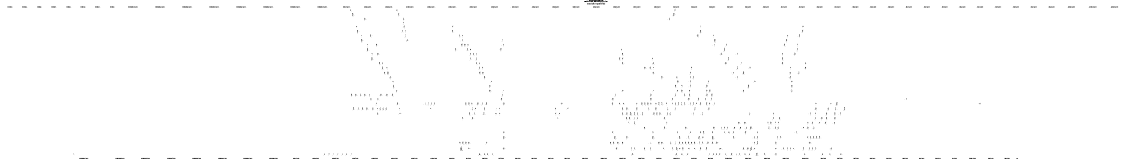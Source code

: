 # Network structure generated by ABC

digraph network {
size = "7.5,10";
center = true;
edge [dir = back];

{
  node [shape = plaintext];
  edge [style = invis];
  LevelTitle1 [label=""];
  LevelTitle2 [label=""];
  Level33 [label = ""];
  Level32 [label = ""];
  Level31 [label = ""];
  Level30 [label = ""];
  Level29 [label = ""];
  Level28 [label = ""];
  Level27 [label = ""];
  Level26 [label = ""];
  Level25 [label = ""];
  Level24 [label = ""];
  Level23 [label = ""];
  Level22 [label = ""];
  Level21 [label = ""];
  Level20 [label = ""];
  Level19 [label = ""];
  Level18 [label = ""];
  Level17 [label = ""];
  Level16 [label = ""];
  Level15 [label = ""];
  Level14 [label = ""];
  Level13 [label = ""];
  Level12 [label = ""];
  Level11 [label = ""];
  Level10 [label = ""];
  Level9 [label = ""];
  Level8 [label = ""];
  Level7 [label = ""];
  Level6 [label = ""];
  Level5 [label = ""];
  Level4 [label = ""];
  Level3 [label = ""];
  Level2 [label = ""];
  Level1 [label = ""];
  Level0 [label = ""];
  LevelTitle1 ->  LevelTitle2 ->  Level33 ->  Level32 ->  Level31 ->  Level30 ->  Level29 ->  Level28 ->  Level27 ->  Level26 ->  Level25 ->  Level24 ->  Level23 ->  Level22 ->  Level21 ->  Level20 ->  Level19 ->  Level18 ->  Level17 ->  Level16 ->  Level15 ->  Level14 ->  Level13 ->  Level12 ->  Level11 ->  Level10 ->  Level9 ->  Level8 ->  Level7 ->  Level6 ->  Level5 ->  Level4 ->  Level3 ->  Level2 ->  Level1 ->  Level0;
}

{
  rank = same;
  LevelTitle1;
  title1 [shape=plaintext,
          fontsize=20,
          fontname = "Times-Roman",
          label="Network structure visualized by ABC\nBenchmark \"b07_C.blif\". Time was Thu Oct  8 21:07:29 2020. "
         ];
}

{
  rank = same;
  LevelTitle2;
  title2 [shape=plaintext,
          fontsize=18,
          fontname = "Times-Roman",
          label="The network contains 441 logic nodes and 0 latches.\n"
         ];
}

{
  rank = same;
  Level33;
  Node50 [label = "PUNTI_RETTA_7_", shape = invtriangle, color = coral, fillcolor = coral];
  Node51 [label = "PUNTI_RETTA_6_", shape = invtriangle, color = coral, fillcolor = coral];
  Node52 [label = "PUNTI_RETTA_5_", shape = invtriangle, color = coral, fillcolor = coral];
  Node53 [label = "PUNTI_RETTA_4_", shape = invtriangle, color = coral, fillcolor = coral];
  Node54 [label = "PUNTI_RETTA_3_", shape = invtriangle, color = coral, fillcolor = coral];
  Node55 [label = "PUNTI_RETTA_2_", shape = invtriangle, color = coral, fillcolor = coral];
  Node56 [label = "PUNTI_RETTA_1_", shape = invtriangle, color = coral, fillcolor = coral];
  Node57 [label = "PUNTI_RETTA_0_", shape = invtriangle, color = coral, fillcolor = coral];
  Node58 [label = "PUNTI_RETTA_REG_7__SCAN_OUT", shape = invtriangle, color = coral, fillcolor = coral];
  Node59 [label = "PUNTI_RETTA_REG_6__SCAN_OUT", shape = invtriangle, color = coral, fillcolor = coral];
  Node60 [label = "PUNTI_RETTA_REG_5__SCAN_OUT", shape = invtriangle, color = coral, fillcolor = coral];
  Node61 [label = "PUNTI_RETTA_REG_4__SCAN_OUT", shape = invtriangle, color = coral, fillcolor = coral];
  Node62 [label = "PUNTI_RETTA_REG_3__SCAN_OUT", shape = invtriangle, color = coral, fillcolor = coral];
  Node63 [label = "PUNTI_RETTA_REG_2__SCAN_OUT", shape = invtriangle, color = coral, fillcolor = coral];
  Node64 [label = "PUNTI_RETTA_REG_1__SCAN_OUT", shape = invtriangle, color = coral, fillcolor = coral];
  Node65 [label = "PUNTI_RETTA_REG_0__SCAN_OUT", shape = invtriangle, color = coral, fillcolor = coral];
  Node66 [label = "CONT_REG_7__SCAN_OUT", shape = invtriangle, color = coral, fillcolor = coral];
  Node67 [label = "CONT_REG_6__SCAN_OUT", shape = invtriangle, color = coral, fillcolor = coral];
  Node68 [label = "CONT_REG_5__SCAN_OUT", shape = invtriangle, color = coral, fillcolor = coral];
  Node69 [label = "CONT_REG_4__SCAN_OUT", shape = invtriangle, color = coral, fillcolor = coral];
  Node70 [label = "CONT_REG_3__SCAN_OUT", shape = invtriangle, color = coral, fillcolor = coral];
  Node71 [label = "CONT_REG_2__SCAN_OUT", shape = invtriangle, color = coral, fillcolor = coral];
  Node72 [label = "CONT_REG_1__SCAN_OUT", shape = invtriangle, color = coral, fillcolor = coral];
  Node73 [label = "CONT_REG_0__SCAN_OUT", shape = invtriangle, color = coral, fillcolor = coral];
  Node74 [label = "MAR_REG_7__SCAN_OUT", shape = invtriangle, color = coral, fillcolor = coral];
  Node75 [label = "MAR_REG_6__SCAN_OUT", shape = invtriangle, color = coral, fillcolor = coral];
  Node76 [label = "MAR_REG_5__SCAN_OUT", shape = invtriangle, color = coral, fillcolor = coral];
  Node77 [label = "MAR_REG_4__SCAN_OUT", shape = invtriangle, color = coral, fillcolor = coral];
  Node78 [label = "MAR_REG_3__SCAN_OUT", shape = invtriangle, color = coral, fillcolor = coral];
  Node79 [label = "MAR_REG_2__SCAN_OUT", shape = invtriangle, color = coral, fillcolor = coral];
  Node80 [label = "MAR_REG_1__SCAN_OUT", shape = invtriangle, color = coral, fillcolor = coral];
  Node81 [label = "MAR_REG_0__SCAN_OUT", shape = invtriangle, color = coral, fillcolor = coral];
  Node82 [label = "X_REG_7__SCAN_OUT", shape = invtriangle, color = coral, fillcolor = coral];
  Node83 [label = "X_REG_6__SCAN_OUT", shape = invtriangle, color = coral, fillcolor = coral];
  Node84 [label = "X_REG_5__SCAN_OUT", shape = invtriangle, color = coral, fillcolor = coral];
  Node85 [label = "X_REG_4__SCAN_OUT", shape = invtriangle, color = coral, fillcolor = coral];
  Node86 [label = "X_REG_3__SCAN_OUT", shape = invtriangle, color = coral, fillcolor = coral];
  Node87 [label = "X_REG_2__SCAN_OUT", shape = invtriangle, color = coral, fillcolor = coral];
  Node88 [label = "X_REG_1__SCAN_OUT", shape = invtriangle, color = coral, fillcolor = coral];
  Node89 [label = "X_REG_0__SCAN_OUT", shape = invtriangle, color = coral, fillcolor = coral];
  Node90 [label = "Y_REG_3__SCAN_OUT", shape = invtriangle, color = coral, fillcolor = coral];
  Node91 [label = "Y_REG_1__SCAN_OUT", shape = invtriangle, color = coral, fillcolor = coral];
  Node92 [label = "Y_REG_5__SCAN_OUT", shape = invtriangle, color = coral, fillcolor = coral];
  Node93 [label = "T_REG_3__SCAN_OUT", shape = invtriangle, color = coral, fillcolor = coral];
  Node94 [label = "T_REG_5__SCAN_OUT", shape = invtriangle, color = coral, fillcolor = coral];
  Node95 [label = "T_REG_1__SCAN_OUT", shape = invtriangle, color = coral, fillcolor = coral];
  Node96 [label = "T_REG_0__SCAN_OUT", shape = invtriangle, color = coral, fillcolor = coral];
  Node97 [label = "T_REG_4__SCAN_OUT", shape = invtriangle, color = coral, fillcolor = coral];
  Node98 [label = "T_REG_6__SCAN_OUT", shape = invtriangle, color = coral, fillcolor = coral];
  Node99 [label = "T_REG_2__SCAN_OUT", shape = invtriangle, color = coral, fillcolor = coral];
  Node100 [label = "Y_REG_4__SCAN_OUT", shape = invtriangle, color = coral, fillcolor = coral];
  Node101 [label = "Y_REG_0__SCAN_OUT", shape = invtriangle, color = coral, fillcolor = coral];
  Node102 [label = "Y_REG_2__SCAN_OUT", shape = invtriangle, color = coral, fillcolor = coral];
  Node103 [label = "Y_REG_6__SCAN_OUT", shape = invtriangle, color = coral, fillcolor = coral];
  Node104 [label = "STATO_REG_2__SCAN_OUT", shape = invtriangle, color = coral, fillcolor = coral];
  Node105 [label = "STATO_REG_1__SCAN_OUT", shape = invtriangle, color = coral, fillcolor = coral];
  Node106 [label = "STATO_REG_0__SCAN_OUT", shape = invtriangle, color = coral, fillcolor = coral];
}

{
  rank = same;
  Level32;
  Node115 [label = "115\n1 1", shape = ellipse];
  Node123 [label = "123\n1 1", shape = ellipse];
  Node139 [label = "139\n1 1", shape = ellipse];
}

{
  rank = same;
  Level31;
  Node202 [label = "202\n0-- 1\n-0- 1\n--0 1", shape = ellipse];
  Node214 [label = "214\n0- 1\n-0 1", shape = ellipse];
  Node222 [label = "222\n0-- 1\n-0- 1\n--0 1", shape = ellipse];
}

{
  rank = same;
  Level30;
  Node297 [label = "297\n0- 1\n-0 1", shape = ellipse];
  Node324 [label = "324\n0- 1\n-0 1", shape = ellipse];
  Node348 [label = "348\n0- 1\n-0 1", shape = ellipse];
}

{
  rank = same;
  Level29;
  Node478 [label = "478\n11 1", shape = ellipse];
}

{
  rank = same;
  Level28;
  Node116 [label = "116\n1 1", shape = ellipse];
  Node124 [label = "124\n1 1", shape = ellipse];
  Node140 [label = "140\n1 1", shape = ellipse];
  Node155 [label = "155\n1 1", shape = ellipse];
  Node514 [label = "514\n0- 1\n-0 1", shape = ellipse];
}

{
  rank = same;
  Level27;
  Node201 [label = "201\n0-- 1\n-0- 1\n--0 1", shape = ellipse];
  Node213 [label = "213\n0- 1\n-0 1", shape = ellipse];
  Node221 [label = "221\n0-- 1\n-0- 1\n--0 1", shape = ellipse];
  Node264 [label = "264\n0- 1\n-0 1", shape = ellipse];
  Node512 [label = "512\n0 1", shape = ellipse];
  Node513 [label = "513\n0- 1\n-0 1", shape = ellipse];
}

{
  rank = same;
  Level26;
  Node117 [label = "117\n1 1", shape = ellipse];
  Node125 [label = "125\n1 1", shape = ellipse];
  Node141 [label = "141\n1 1", shape = ellipse];
  Node151 [label = "151\n1 1", shape = ellipse];
  Node300 [label = "300\n0- 1\n-0 1", shape = ellipse];
  Node326 [label = "326\n0- 1\n-0 1", shape = ellipse];
  Node350 [label = "350\n0- 1\n-0 1", shape = ellipse];
  Node445 [label = "445\n0- 1\n-0 1", shape = ellipse];
  Node477 [label = "477\n0- 1\n-0 1", shape = ellipse];
}

{
  rank = same;
  Level25;
  Node200 [label = "200\n0-- 1\n-0- 1\n--0 1", shape = ellipse];
  Node212 [label = "212\n0- 1\n-0 1", shape = ellipse];
  Node220 [label = "220\n0-- 1\n-0- 1\n--0 1", shape = ellipse];
  Node260 [label = "260\n0- 1\n-0 1", shape = ellipse];
  Node479 [label = "479\n11 1", shape = ellipse];
  Node510 [label = "510\n0- 1\n-0 1", shape = ellipse];
}

{
  rank = same;
  Level24;
  Node118 [label = "118\n1 1", shape = ellipse];
  Node126 [label = "126\n1 1", shape = ellipse];
  Node142 [label = "142\n1 1", shape = ellipse];
  Node154 [label = "154\n1 1", shape = ellipse];
  Node303 [label = "303\n0- 1\n-0 1", shape = ellipse];
  Node328 [label = "328\n0- 1\n-0 1", shape = ellipse];
  Node352 [label = "352\n0- 1\n-0 1", shape = ellipse];
  Node437 [label = "437\n0- 1\n-0 1", shape = ellipse];
  Node509 [label = "509\n0- 1\n-0 1", shape = ellipse];
  Node518 [label = "518\n0- 1\n-0 1", shape = ellipse];
}

{
  rank = same;
  Level23;
  Node199 [label = "199\n0-- 1\n-0- 1\n--0 1", shape = ellipse];
  Node211 [label = "211\n0- 1\n-0 1", shape = ellipse];
  Node219 [label = "219\n0-- 1\n-0- 1\n--0 1", shape = ellipse];
  Node263 [label = "263\n0- 1\n-0 1", shape = ellipse];
  Node481 [label = "481\n11 1", shape = ellipse];
  Node508 [label = "508\n0 1", shape = ellipse];
  Node511 [label = "511\n0- 1\n-0 1", shape = ellipse];
  Node519 [label = "519\n0- 1\n-0 1", shape = ellipse];
}

{
  rank = same;
  Level22;
  Node119 [label = "119\n1 1", shape = ellipse];
  Node127 [label = "127\n1 1", shape = ellipse];
  Node143 [label = "143\n1 1", shape = ellipse];
  Node150 [label = "150\n1 1", shape = ellipse];
  Node306 [label = "306\n0- 1\n-0 1", shape = ellipse];
  Node330 [label = "330\n0- 1\n-0 1", shape = ellipse];
  Node354 [label = "354\n0- 1\n-0 1", shape = ellipse];
  Node443 [label = "443\n0- 1\n-0 1", shape = ellipse];
  Node465 [label = "465\n0- 1\n-0 1", shape = ellipse];
  Node523 [label = "523\n0- 1\n-0 1", shape = ellipse];
}

{
  rank = same;
  Level21;
  Node198 [label = "198\n0-- 1\n-0- 1\n--0 1", shape = ellipse];
  Node210 [label = "210\n0- 1\n-0 1", shape = ellipse];
  Node218 [label = "218\n0-- 1\n-0- 1\n--0 1", shape = ellipse];
  Node259 [label = "259\n0- 1\n-0 1", shape = ellipse];
  Node483 [label = "483\n11 1", shape = ellipse];
  Node504 [label = "504\n0 1", shape = ellipse];
  Node506 [label = "506\n0- 1\n-0 1", shape = ellipse];
  Node524 [label = "524\n0- 1\n-0 1", shape = ellipse];
}

{
  rank = same;
  Level20;
  Node120 [label = "120\n1 1", shape = ellipse];
  Node128 [label = "128\n1 1", shape = ellipse];
  Node144 [label = "144\n1 1", shape = ellipse];
  Node156 [label = "156\n1 1", shape = ellipse];
  Node309 [label = "309\n0- 1\n-0 1", shape = ellipse];
  Node332 [label = "332\n0- 1\n-0 1", shape = ellipse];
  Node356 [label = "356\n0- 1\n-0 1", shape = ellipse];
  Node435 [label = "435\n0- 1\n-0 1", shape = ellipse];
  Node480 [label = "480\n0- 1\n-0 1", shape = ellipse];
  Node528 [label = "528\n0- 1\n-0 1", shape = ellipse];
}

{
  rank = same;
  Level19;
  Node121 [label = "121\n1 1", shape = ellipse];
  Node129 [label = "129\n1 1", shape = ellipse];
  Node145 [label = "145\n1 1", shape = ellipse];
  Node152 [label = "152\n1 1", shape = ellipse];
  Node197 [label = "197\n0-- 1\n-0- 1\n--0 1", shape = ellipse];
  Node209 [label = "209\n0- 1\n-0 1", shape = ellipse];
  Node217 [label = "217\n0-- 1\n-0- 1\n--0 1", shape = ellipse];
  Node265 [label = "265\n0- 1\n-0 1", shape = ellipse];
  Node485 [label = "485\n11 1", shape = ellipse];
  Node500 [label = "500\n0 1", shape = ellipse];
  Node502 [label = "502\n0- 1\n-0 1", shape = ellipse];
  Node529 [label = "529\n0- 1\n-0 1", shape = ellipse];
}

{
  rank = same;
  Level18;
  Node196 [label = "196\n0-- 1\n-0- 1\n--0 1", shape = ellipse];
  Node208 [label = "208\n0- 1\n-0 1", shape = ellipse];
  Node216 [label = "216\n0-- 1\n-0- 1\n--0 1", shape = ellipse];
  Node261 [label = "261\n0- 1\n-0 1", shape = ellipse];
  Node312 [label = "312\n0- 1\n-0 1", shape = ellipse];
  Node334 [label = "334\n0- 1\n-0 1", shape = ellipse];
  Node361 [label = "361\n0- 1\n-0 1", shape = ellipse];
  Node447 [label = "447\n0- 1\n-0 1", shape = ellipse];
  Node482 [label = "482\n0- 1\n-0 1", shape = ellipse];
  Node533 [label = "533\n0- 1\n-0 1", shape = ellipse];
}

{
  rank = same;
  Level17;
  Node315 [label = "315\n0- 1\n-0 1", shape = ellipse];
  Node336 [label = "336\n0- 1\n-0 1", shape = ellipse];
  Node367 [label = "367\n0- 1\n-0 1", shape = ellipse];
  Node439 [label = "439\n0- 1\n-0 1", shape = ellipse];
  Node487 [label = "487\n11 1", shape = ellipse];
  Node496 [label = "496\n0 1", shape = ellipse];
  Node498 [label = "498\n0- 1\n-0 1", shape = ellipse];
  Node534 [label = "534\n0- 1\n-0 1", shape = ellipse];
}

{
  rank = same;
  Level16;
  Node122 [label = "122\n1 1", shape = ellipse];
  Node130 [label = "130\n1 1", shape = ellipse];
  Node146 [label = "146\n1 1", shape = ellipse];
  Node153 [label = "153\n1 1", shape = ellipse];
  Node468 [label = "468\n0- 1\n-0 1", shape = ellipse];
  Node484 [label = "484\n0- 1\n-0 1", shape = ellipse];
  Node538 [label = "538\n0- 1\n-0 1", shape = ellipse];
}

{
  rank = same;
  Level15;
  Node195 [label = "195\n0-- 1\n-0- 1\n--0 1", shape = ellipse];
  Node207 [label = "207\n0- 1\n-0 1", shape = ellipse];
  Node215 [label = "215\n0-- 1\n-0- 1\n--0 1", shape = ellipse];
  Node262 [label = "262\n0- 1\n-0 1", shape = ellipse];
  Node492 [label = "492\n0 1", shape = ellipse];
  Node494 [label = "494\n0- 1\n-0 1", shape = ellipse];
  Node539 [label = "539\n0- 1\n-0 1", shape = ellipse];
  Node543 [label = "543\n0- 1\n-0 1", shape = ellipse];
}

{
  rank = same;
  Level14;
  Node318 [label = "318\n0- 1\n-0 1", shape = ellipse];
  Node338 [label = "338\n0- 1\n-0 1", shape = ellipse];
  Node372 [label = "372\n0- 1\n-0 1", shape = ellipse];
  Node441 [label = "441\n0- 1\n-0 1", shape = ellipse];
  Node486 [label = "486\n0- 1\n-0 1", shape = ellipse];
  Node517 [label = "517\n0 1", shape = ellipse];
  Node522 [label = "522\n0 1", shape = ellipse];
  Node527 [label = "527\n0 1", shape = ellipse];
  Node532 [label = "532\n0 1", shape = ellipse];
  Node537 [label = "537\n0 1", shape = ellipse];
  Node542 [label = "542\n0 1", shape = ellipse];
  Node544 [label = "544\n0- 1\n-0 1", shape = ellipse];
}

{
  rank = same;
  Level13;
  Node298 [label = "298\n0- 1\n-0 1", shape = ellipse];
  Node301 [label = "301\n0- 1\n-0 1", shape = ellipse];
  Node304 [label = "304\n0- 1\n-0 1", shape = ellipse];
  Node307 [label = "307\n0- 1\n-0 1", shape = ellipse];
  Node310 [label = "310\n0- 1\n-0 1", shape = ellipse];
  Node313 [label = "313\n0- 1\n-0 1", shape = ellipse];
  Node316 [label = "316\n0- 1\n-0 1", shape = ellipse];
  Node319 [label = "319\n0- 1\n-0 1", shape = ellipse];
  Node469 [label = "469\n0- 1\n-0 1", shape = ellipse];
  Node470 [label = "470\n0- 1\n-0 1", shape = ellipse];
  Node471 [label = "471\n0- 1\n-0 1", shape = ellipse];
  Node472 [label = "472\n0- 1\n-0 1", shape = ellipse];
  Node473 [label = "473\n0- 1\n-0 1", shape = ellipse];
  Node474 [label = "474\n0- 1\n-0 1", shape = ellipse];
  Node475 [label = "475\n0- 1\n-0 1", shape = ellipse];
  Node490 [label = "490\n0- 1\n-0 1", shape = ellipse];
}

{
  rank = same;
  Level12;
  Node162 [label = "162\n1 1", shape = ellipse];
  Node166 [label = "166\n11 1", shape = ellipse];
  Node167 [label = "167\n11 1", shape = ellipse];
  Node488 [label = "488\n0 1", shape = ellipse];
  Node515 [label = "515\n0- 1\n-0 1", shape = ellipse];
  Node520 [label = "520\n0- 1\n-0 1", shape = ellipse];
  Node525 [label = "525\n0- 1\n-0 1", shape = ellipse];
  Node530 [label = "530\n0- 1\n-0 1", shape = ellipse];
  Node535 [label = "535\n0- 1\n-0 1", shape = ellipse];
  Node541 [label = "541\n0- 1\n-0 1", shape = ellipse];
  Node545 [label = "545\n0- 1\n-0 1", shape = ellipse];
}

{
  rank = same;
  Level11;
  Node135 [label = "135\n1 1", shape = ellipse];
  Node136 [label = "136\n1 1", shape = ellipse];
  Node137 [label = "137\n1 1", shape = ellipse];
  Node138 [label = "138\n1 1", shape = ellipse];
  Node158 [label = "158\n1 1", shape = ellipse];
  Node161 [label = "161\n1 1", shape = ellipse];
  Node163 [label = "163\n1 1", shape = ellipse];
  Node164 [label = "164\n11 1", shape = ellipse];
  Node189 [label = "189\n0-- 1\n-0- 1\n--0 1", shape = ellipse];
  Node325 [label = "325\n0- 1\n-0 1", shape = ellipse];
  Node327 [label = "327\n0- 1\n-0 1", shape = ellipse];
  Node329 [label = "329\n0- 1\n-0 1", shape = ellipse];
  Node331 [label = "331\n0- 1\n-0 1", shape = ellipse];
  Node333 [label = "333\n0- 1\n-0 1", shape = ellipse];
  Node335 [label = "335\n0- 1\n-0 1", shape = ellipse];
  Node337 [label = "337\n0- 1\n-0 1", shape = ellipse];
  Node339 [label = "339\n0- 1\n-0 1", shape = ellipse];
  Node452 [label = "452\n0 1", shape = ellipse];
  Node454 [label = "454\n0- 1\n-0 1", shape = ellipse];
  Node455 [label = "455\n0 1", shape = ellipse];
  Node457 [label = "457\n0 1", shape = ellipse];
  Node459 [label = "459\n0 1", shape = ellipse];
  Node461 [label = "461\n0 1", shape = ellipse];
  Node463 [label = "463\n0 1", shape = ellipse];
  Node467 [label = "467\n0 1", shape = ellipse];
  Node489 [label = "489\n1- 1\n-1 1", shape = ellipse];
  Node491 [label = "491\n0- 1\n-0 1", shape = ellipse];
  Node493 [label = "493\n1- 1\n-1 1", shape = ellipse];
  Node495 [label = "495\n0- 1\n-0 1", shape = ellipse];
  Node497 [label = "497\n1- 1\n-1 1", shape = ellipse];
  Node499 [label = "499\n0- 1\n-0 1", shape = ellipse];
  Node501 [label = "501\n1- 1\n-1 1", shape = ellipse];
  Node503 [label = "503\n0- 1\n-0 1", shape = ellipse];
  Node505 [label = "505\n1- 1\n-1 1", shape = ellipse];
  Node507 [label = "507\n0- 1\n-0 1", shape = ellipse];
  Node516 [label = "516\n0- 1\n-0 1", shape = ellipse];
  Node521 [label = "521\n0- 1\n-0 1", shape = ellipse];
  Node526 [label = "526\n0- 1\n-0 1", shape = ellipse];
  Node531 [label = "531\n0- 1\n-0 1", shape = ellipse];
  Node536 [label = "536\n0- 1\n-0 1", shape = ellipse];
  Node540 [label = "540\n0- 1\n-0 1", shape = ellipse];
  Node546 [label = "546\n0- 1\n-0 1", shape = ellipse];
}

{
  rank = same;
  Level10;
  Node131 [label = "131\n1 1", shape = ellipse];
  Node132 [label = "132\n1 1", shape = ellipse];
  Node133 [label = "133\n1 1", shape = ellipse];
  Node134 [label = "134\n1 1", shape = ellipse];
  Node165 [label = "165\n11 1", shape = ellipse];
  Node174 [label = "174\n0- 1\n-0 1", shape = ellipse];
  Node175 [label = "175\n0- 1\n-0 1", shape = ellipse];
  Node176 [label = "176\n0- 1\n-0 1", shape = ellipse];
  Node177 [label = "177\n0- 1\n-0 1", shape = ellipse];
  Node178 [label = "178\n0- 1\n-0 1", shape = ellipse];
  Node179 [label = "179\n0- 1\n-0 1", shape = ellipse];
  Node180 [label = "180\n0- 1\n-0 1", shape = ellipse];
  Node188 [label = "188\n0- 1\n-0 1", shape = ellipse];
  Node190 [label = "190\n0-- 1\n-0- 1\n--0 1", shape = ellipse];
  Node252 [label = "252\n0- 1\n-0 1", shape = ellipse];
  Node253 [label = "253\n0- 1\n-0 1", shape = ellipse];
  Node254 [label = "254\n0- 1\n-0 1", shape = ellipse];
  Node255 [label = "255\n0- 1\n-0 1", shape = ellipse];
  Node266 [label = "266\n0- 1\n-0 1", shape = ellipse];
  Node276 [label = "276\n0 1", shape = ellipse];
  Node299 [label = "299\n0- 1\n-0 1", shape = ellipse];
  Node302 [label = "302\n0- 1\n-0 1", shape = ellipse];
  Node305 [label = "305\n0- 1\n-0 1", shape = ellipse];
  Node308 [label = "308\n0- 1\n-0 1", shape = ellipse];
  Node311 [label = "311\n0- 1\n-0 1", shape = ellipse];
  Node314 [label = "314\n0- 1\n-0 1", shape = ellipse];
  Node317 [label = "317\n0- 1\n-0 1", shape = ellipse];
  Node320 [label = "320\n0- 1\n-0 1", shape = ellipse];
  Node323 [label = "323\n0 1", shape = ellipse];
  Node417 [label = "417\n0- 1\n-0 1", shape = ellipse];
  Node476 [label = "476\n0 1", shape = ellipse];
}

{
  rank = same;
  Level9;
  Node148 [label = "148\n1 1", shape = ellipse];
  Node159 [label = "159\n1 1", shape = ellipse];
  Node173 [label = "173\n11 1", shape = ellipse];
  Node203 [label = "203\n11 1", shape = ellipse];
  Node204 [label = "204\n11 1", shape = ellipse];
  Node205 [label = "205\n11 1", shape = ellipse];
  Node206 [label = "206\n11 1", shape = ellipse];
  Node236 [label = "236\n0- 1\n-0 1", shape = ellipse];
  Node239 [label = "239\n0- 1\n-0 1", shape = ellipse];
  Node286 [label = "286\n0- 1\n-0 1", shape = ellipse];
  Node290 [label = "290\n0- 1\n-0 1", shape = ellipse];
  Node293 [label = "293\n0- 1\n-0 1", shape = ellipse];
  Node371 [label = "371\n0- 1\n-0 1", shape = ellipse];
  Node402 [label = "402\n0- 1\n-0 1", shape = ellipse];
  Node404 [label = "404\n0- 1\n-0 1", shape = ellipse];
  Node406 [label = "406\n0- 1\n-0 1", shape = ellipse];
  Node408 [label = "408\n0- 1\n-0 1", shape = ellipse];
  Node410 [label = "410\n0- 1\n-0 1", shape = ellipse];
  Node412 [label = "412\n0- 1\n-0 1", shape = ellipse];
  Node414 [label = "414\n0- 1\n-0 1", shape = ellipse];
  Node418 [label = "418\n0- 1\n-0 1", shape = ellipse];
  Node419 [label = "419\n0-- 1\n-0- 1\n--0 1", shape = ellipse];
  Node420 [label = "420\n0- 1\n-0 1", shape = ellipse];
  Node421 [label = "421\n0-- 1\n-0- 1\n--0 1", shape = ellipse];
  Node422 [label = "422\n0- 1\n-0 1", shape = ellipse];
  Node423 [label = "423\n0-- 1\n-0- 1\n--0 1", shape = ellipse];
  Node424 [label = "424\n0- 1\n-0 1", shape = ellipse];
  Node425 [label = "425\n0- 1\n-0 1", shape = ellipse];
  Node448 [label = "448\n0- 1\n-0 1", shape = ellipse];
}

{
  rank = same;
  Level8;
  Node170 [label = "170\n11 1", shape = ellipse];
  Node258 [label = "258\n0- 1\n-0 1", shape = ellipse];
  Node267 [label = "267\n0- 1\n-0 1", shape = ellipse];
  Node285 [label = "285\n0- 1\n-0 1", shape = ellipse];
  Node289 [label = "289\n0- 1\n-0 1", shape = ellipse];
  Node292 [label = "292\n0- 1\n-0 1", shape = ellipse];
  Node295 [label = "295\n0- 1\n-0 1", shape = ellipse];
  Node322 [label = "322\n0- 1\n-0 1", shape = ellipse];
  Node341 [label = "341\n0 1", shape = ellipse];
  Node343 [label = "343\n0- 1\n-0 1", shape = ellipse];
  Node345 [label = "345\n0- 1\n-0 1", shape = ellipse];
  Node347 [label = "347\n0- 1\n-0 1", shape = ellipse];
  Node370 [label = "370\n0- 1\n-0 1", shape = ellipse];
  Node400 [label = "400\n0- 1\n-0 1", shape = ellipse];
}

{
  rank = same;
  Level7;
  Node147 [label = "147\n1 1", shape = ellipse];
  Node149 [label = "149\n1 1", shape = ellipse];
  Node157 [label = "157\n1 1", shape = ellipse];
  Node160 [label = "160\n1 1", shape = ellipse];
  Node240 [label = "240\n0-- 1\n-0- 1\n--0 1", shape = ellipse];
  Node274 [label = "274\n0 1", shape = ellipse];
  Node275 [label = "275\n0- 1\n-0 1", shape = ellipse];
  Node284 [label = "284\n0- 1\n-0 1", shape = ellipse];
  Node288 [label = "288\n0- 1\n-0 1", shape = ellipse];
  Node359 [label = "359\n0 1", shape = ellipse];
  Node360 [label = "360\n0- 1\n-0 1", shape = ellipse];
  Node366 [label = "366\n0- 1\n-0 1", shape = ellipse];
  Node432 [label = "432\n0- 1\n-0 1", shape = ellipse];
  Node450 [label = "450\n0- 1\n-0 1", shape = ellipse];
}

{
  rank = same;
  Level6;
  Node191 [label = "191\n0- 1\n-0 1", shape = ellipse];
  Node192 [label = "192\n0- 1\n-0 1", shape = ellipse];
  Node193 [label = "193\n0- 1\n-0 1", shape = ellipse];
  Node194 [label = "194\n0- 1\n-0 1", shape = ellipse];
  Node238 [label = "238\n0- 1\n-0 1", shape = ellipse];
  Node247 [label = "247\n0- 1\n-0 1", shape = ellipse];
  Node277 [label = "277\n0- 1\n-0 1", shape = ellipse];
  Node283 [label = "283\n0 1", shape = ellipse];
  Node349 [label = "349\n0- 1\n-0 1", shape = ellipse];
  Node351 [label = "351\n0- 1\n-0 1", shape = ellipse];
  Node353 [label = "353\n0- 1\n-0 1", shape = ellipse];
  Node355 [label = "355\n0- 1\n-0 1", shape = ellipse];
  Node357 [label = "357\n0- 1\n-0 1", shape = ellipse];
  Node362 [label = "362\n0- 1\n-0 1", shape = ellipse];
  Node365 [label = "365\n0-- 1\n-0- 1\n--0 1", shape = ellipse];
  Node368 [label = "368\n0- 1\n-0 1", shape = ellipse];
  Node373 [label = "373\n0- 1\n-0 1", shape = ellipse];
}

{
  rank = same;
  Level5;
  Node168 [label = "168\n11 1", shape = ellipse];
  Node169 [label = "169\n11 1", shape = ellipse];
  Node229 [label = "229\n0- 1\n-0 1", shape = ellipse];
  Node278 [label = "278\n0- 1\n-0 1", shape = ellipse];
  Node364 [label = "364\n0- 1\n-0 1", shape = ellipse];
  Node428 [label = "428\n0 1", shape = ellipse];
  Node431 [label = "431\n0 1", shape = ellipse];
  Node453 [label = "453\n0 1", shape = ellipse];
  Node456 [label = "456\n0 1", shape = ellipse];
  Node458 [label = "458\n0 1", shape = ellipse];
  Node460 [label = "460\n0 1", shape = ellipse];
  Node462 [label = "462\n0 1", shape = ellipse];
  Node464 [label = "464\n0 1", shape = ellipse];
  Node466 [label = "466\n0 1", shape = ellipse];
}

{
  rank = same;
  Level4;
  Node181 [label = "181\n0-- 1\n-0- 1\n--0 1", shape = ellipse];
  Node182 [label = "182\n0-- 1\n-0- 1\n--0 1", shape = ellipse];
  Node183 [label = "183\n0-- 1\n-0- 1\n--0 1", shape = ellipse];
  Node184 [label = "184\n0-- 1\n-0- 1\n--0 1", shape = ellipse];
  Node185 [label = "185\n0-- 1\n-0- 1\n--0 1", shape = ellipse];
  Node186 [label = "186\n0-- 1\n-0- 1\n--0 1", shape = ellipse];
  Node187 [label = "187\n0--- 1\n-0-- 1\n--0- 1\n---0 1", shape = ellipse];
  Node256 [label = "256\n0- 1\n-0 1", shape = ellipse];
  Node257 [label = "257\n0- 1\n-0 1", shape = ellipse];
  Node282 [label = "282\n0 1", shape = ellipse];
  Node342 [label = "342\n0- 1\n-0 1", shape = ellipse];
  Node374 [label = "374\n0 1", shape = ellipse];
  Node375 [label = "375\n0- 1\n-0 1", shape = ellipse];
  Node376 [label = "376\n0- 1\n-0 1", shape = ellipse];
  Node377 [label = "377\n0- 1\n-0 1", shape = ellipse];
  Node378 [label = "378\n0- 1\n-0 1", shape = ellipse];
  Node433 [label = "433\n0- 1\n-0 1", shape = ellipse];
  Node449 [label = "449\n0- 1\n-0 1", shape = ellipse];
  Node451 [label = "451\n0- 1\n-0 1", shape = ellipse];
}

{
  rank = same;
  Level3;
  Node227 [label = "227\n0- 1\n-0 1", shape = ellipse];
  Node250 [label = "250\n0- 1\n-0 1", shape = ellipse];
  Node294 [label = "294\n0- 1\n-0 1", shape = ellipse];
  Node296 [label = "296\n0 1", shape = ellipse];
  Node321 [label = "321\n0- 1\n-0 1", shape = ellipse];
  Node358 [label = "358\n0- 1\n-0 1", shape = ellipse];
  Node379 [label = "379\n0- 1\n-0 1", shape = ellipse];
  Node380 [label = "380\n0- 1\n-0 1", shape = ellipse];
  Node382 [label = "382\n0- 1\n-0 1", shape = ellipse];
  Node383 [label = "383\n0- 1\n-0 1", shape = ellipse];
  Node385 [label = "385\n0- 1\n-0 1", shape = ellipse];
  Node386 [label = "386\n0- 1\n-0 1", shape = ellipse];
  Node388 [label = "388\n0- 1\n-0 1", shape = ellipse];
  Node389 [label = "389\n0- 1\n-0 1", shape = ellipse];
  Node391 [label = "391\n0- 1\n-0 1", shape = ellipse];
  Node392 [label = "392\n0- 1\n-0 1", shape = ellipse];
  Node394 [label = "394\n0- 1\n-0 1", shape = ellipse];
  Node395 [label = "395\n0- 1\n-0 1", shape = ellipse];
  Node397 [label = "397\n0- 1\n-0 1", shape = ellipse];
  Node398 [label = "398\n0- 1\n-0 1", shape = ellipse];
  Node403 [label = "403\n0- 1\n-0 1", shape = ellipse];
  Node405 [label = "405\n0- 1\n-0 1", shape = ellipse];
  Node407 [label = "407\n0- 1\n-0 1", shape = ellipse];
  Node409 [label = "409\n0- 1\n-0 1", shape = ellipse];
  Node411 [label = "411\n0- 1\n-0 1", shape = ellipse];
  Node413 [label = "413\n0- 1\n-0 1", shape = ellipse];
  Node415 [label = "415\n0- 1\n-0 1", shape = ellipse];
  Node427 [label = "427\n0- 1\n-0 1", shape = ellipse];
  Node430 [label = "430\n0-- 1\n-0- 1\n--0 1", shape = ellipse];
}

{
  rank = same;
  Level2;
  Node172 [label = "172\n11 1", shape = ellipse];
  Node237 [label = "237\n0---- 1\n-0--- 1\n--0-- 1\n---0- 1\n----0 1", shape = ellipse];
  Node268 [label = "268\n11111 1", shape = ellipse];
  Node272 [label = "272\n0 1", shape = ellipse];
  Node273 [label = "273\n0 1", shape = ellipse];
  Node279 [label = "279\n0 1", shape = ellipse];
  Node280 [label = "280\n0 1", shape = ellipse];
  Node281 [label = "281\n0 1", shape = ellipse];
  Node287 [label = "287\n0 1", shape = ellipse];
  Node291 [label = "291\n0 1", shape = ellipse];
  Node340 [label = "340\n0- 1\n-0 1", shape = ellipse];
  Node344 [label = "344\n0- 1\n-0 1", shape = ellipse];
  Node346 [label = "346\n0- 1\n-0 1", shape = ellipse];
  Node363 [label = "363\n0- 1\n-0 1", shape = ellipse];
  Node381 [label = "381\n0- 1\n-0 1", shape = ellipse];
  Node384 [label = "384\n0- 1\n-0 1", shape = ellipse];
  Node387 [label = "387\n0- 1\n-0 1", shape = ellipse];
  Node390 [label = "390\n0- 1\n-0 1", shape = ellipse];
  Node393 [label = "393\n0- 1\n-0 1", shape = ellipse];
  Node396 [label = "396\n0- 1\n-0 1", shape = ellipse];
  Node399 [label = "399\n0- 1\n-0 1", shape = ellipse];
  Node401 [label = "401\n0-- 1\n-0- 1\n--0 1", shape = ellipse];
  Node416 [label = "416\n0- 1\n-0 1", shape = ellipse];
  Node426 [label = "426\n0- 1\n-0 1", shape = ellipse];
  Node429 [label = "429\n0--- 1\n-0-- 1\n--0- 1\n---0 1", shape = ellipse];
  Node434 [label = "434\n0- 1\n-0 1", shape = ellipse];
  Node436 [label = "436\n0- 1\n-0 1", shape = ellipse];
  Node438 [label = "438\n0- 1\n-0 1", shape = ellipse];
  Node440 [label = "440\n0- 1\n-0 1", shape = ellipse];
  Node442 [label = "442\n0- 1\n-0 1", shape = ellipse];
  Node444 [label = "444\n0- 1\n-0 1", shape = ellipse];
  Node446 [label = "446\n0- 1\n-0 1", shape = ellipse];
}

{
  rank = same;
  Level1;
  Node107 [label = "107\n1 1", shape = ellipse];
  Node108 [label = "108\n1 1", shape = ellipse];
  Node109 [label = "109\n1 1", shape = ellipse];
  Node110 [label = "110\n1 1", shape = ellipse];
  Node111 [label = "111\n1 1", shape = ellipse];
  Node112 [label = "112\n1 1", shape = ellipse];
  Node113 [label = "113\n1 1", shape = ellipse];
  Node114 [label = "114\n1 1", shape = ellipse];
  Node171 [label = "171\n11 1", shape = ellipse];
  Node223 [label = "223\n0 1", shape = ellipse];
  Node224 [label = "224\n0 1", shape = ellipse];
  Node225 [label = "225\n0- 1\n-0 1", shape = ellipse];
  Node226 [label = "226\n0 1", shape = ellipse];
  Node228 [label = "228\n0 1", shape = ellipse];
  Node230 [label = "230\n0 1", shape = ellipse];
  Node231 [label = "231\n0 1", shape = ellipse];
  Node232 [label = "232\n0 1", shape = ellipse];
  Node233 [label = "233\n0 1", shape = ellipse];
  Node234 [label = "234\n0- 1\n-0 1", shape = ellipse];
  Node235 [label = "235\n1- 1\n-1 1", shape = ellipse];
  Node241 [label = "241\n0 1", shape = ellipse];
  Node242 [label = "242\n0 1", shape = ellipse];
  Node243 [label = "243\n0 1", shape = ellipse];
  Node244 [label = "244\n0 1", shape = ellipse];
  Node245 [label = "245\n0 1", shape = ellipse];
  Node246 [label = "246\n0 1", shape = ellipse];
  Node248 [label = "248\n0 1", shape = ellipse];
  Node249 [label = "249\n1- 1\n-1 1", shape = ellipse];
  Node251 [label = "251\n0- 1\n-0 1", shape = ellipse];
  Node269 [label = "269\n0000 1", shape = ellipse];
  Node270 [label = "270\n1- 1\n-1 1", shape = ellipse];
  Node271 [label = "271\n0- 1\n-0 1", shape = ellipse];
  Node369 [label = "369\n1-- 1\n-1- 1\n--1 1", shape = ellipse];
}

{
  rank = same;
  Level0;
  Node1 [label = "STATO_REG_0__SCAN_IN", shape = triangle, color = coral, fillcolor = coral];
  Node2 [label = "STATO_REG_1__SCAN_IN", shape = triangle, color = coral, fillcolor = coral];
  Node3 [label = "PUNTI_RETTA_REG_7__SCAN_IN", shape = triangle, color = coral, fillcolor = coral];
  Node4 [label = "PUNTI_RETTA_REG_6__SCAN_IN", shape = triangle, color = coral, fillcolor = coral];
  Node5 [label = "PUNTI_RETTA_REG_5__SCAN_IN", shape = triangle, color = coral, fillcolor = coral];
  Node6 [label = "PUNTI_RETTA_REG_4__SCAN_IN", shape = triangle, color = coral, fillcolor = coral];
  Node7 [label = "PUNTI_RETTA_REG_3__SCAN_IN", shape = triangle, color = coral, fillcolor = coral];
  Node8 [label = "PUNTI_RETTA_REG_2__SCAN_IN", shape = triangle, color = coral, fillcolor = coral];
  Node9 [label = "PUNTI_RETTA_REG_1__SCAN_IN", shape = triangle, color = coral, fillcolor = coral];
  Node10 [label = "PUNTI_RETTA_REG_0__SCAN_IN", shape = triangle, color = coral, fillcolor = coral];
  Node11 [label = "CONT_REG_7__SCAN_IN", shape = triangle, color = coral, fillcolor = coral];
  Node12 [label = "CONT_REG_6__SCAN_IN", shape = triangle, color = coral, fillcolor = coral];
  Node13 [label = "CONT_REG_5__SCAN_IN", shape = triangle, color = coral, fillcolor = coral];
  Node14 [label = "CONT_REG_4__SCAN_IN", shape = triangle, color = coral, fillcolor = coral];
  Node15 [label = "CONT_REG_3__SCAN_IN", shape = triangle, color = coral, fillcolor = coral];
  Node16 [label = "CONT_REG_2__SCAN_IN", shape = triangle, color = coral, fillcolor = coral];
  Node17 [label = "CONT_REG_1__SCAN_IN", shape = triangle, color = coral, fillcolor = coral];
  Node18 [label = "CONT_REG_0__SCAN_IN", shape = triangle, color = coral, fillcolor = coral];
  Node19 [label = "MAR_REG_7__SCAN_IN", shape = triangle, color = coral, fillcolor = coral];
  Node20 [label = "MAR_REG_6__SCAN_IN", shape = triangle, color = coral, fillcolor = coral];
  Node21 [label = "MAR_REG_5__SCAN_IN", shape = triangle, color = coral, fillcolor = coral];
  Node22 [label = "MAR_REG_4__SCAN_IN", shape = triangle, color = coral, fillcolor = coral];
  Node23 [label = "MAR_REG_3__SCAN_IN", shape = triangle, color = coral, fillcolor = coral];
  Node24 [label = "MAR_REG_2__SCAN_IN", shape = triangle, color = coral, fillcolor = coral];
  Node25 [label = "MAR_REG_1__SCAN_IN", shape = triangle, color = coral, fillcolor = coral];
  Node26 [label = "MAR_REG_0__SCAN_IN", shape = triangle, color = coral, fillcolor = coral];
  Node27 [label = "X_REG_7__SCAN_IN", shape = triangle, color = coral, fillcolor = coral];
  Node28 [label = "X_REG_6__SCAN_IN", shape = triangle, color = coral, fillcolor = coral];
  Node29 [label = "X_REG_5__SCAN_IN", shape = triangle, color = coral, fillcolor = coral];
  Node30 [label = "X_REG_4__SCAN_IN", shape = triangle, color = coral, fillcolor = coral];
  Node31 [label = "X_REG_3__SCAN_IN", shape = triangle, color = coral, fillcolor = coral];
  Node32 [label = "X_REG_2__SCAN_IN", shape = triangle, color = coral, fillcolor = coral];
  Node33 [label = "X_REG_1__SCAN_IN", shape = triangle, color = coral, fillcolor = coral];
  Node34 [label = "X_REG_0__SCAN_IN", shape = triangle, color = coral, fillcolor = coral];
  Node35 [label = "Y_REG_3__SCAN_IN", shape = triangle, color = coral, fillcolor = coral];
  Node36 [label = "Y_REG_1__SCAN_IN", shape = triangle, color = coral, fillcolor = coral];
  Node37 [label = "Y_REG_5__SCAN_IN", shape = triangle, color = coral, fillcolor = coral];
  Node38 [label = "T_REG_3__SCAN_IN", shape = triangle, color = coral, fillcolor = coral];
  Node39 [label = "T_REG_5__SCAN_IN", shape = triangle, color = coral, fillcolor = coral];
  Node40 [label = "T_REG_1__SCAN_IN", shape = triangle, color = coral, fillcolor = coral];
  Node41 [label = "T_REG_0__SCAN_IN", shape = triangle, color = coral, fillcolor = coral];
  Node42 [label = "T_REG_4__SCAN_IN", shape = triangle, color = coral, fillcolor = coral];
  Node43 [label = "T_REG_6__SCAN_IN", shape = triangle, color = coral, fillcolor = coral];
  Node44 [label = "T_REG_2__SCAN_IN", shape = triangle, color = coral, fillcolor = coral];
  Node45 [label = "Y_REG_4__SCAN_IN", shape = triangle, color = coral, fillcolor = coral];
  Node46 [label = "Y_REG_0__SCAN_IN", shape = triangle, color = coral, fillcolor = coral];
  Node47 [label = "Y_REG_2__SCAN_IN", shape = triangle, color = coral, fillcolor = coral];
  Node48 [label = "Y_REG_6__SCAN_IN", shape = triangle, color = coral, fillcolor = coral];
  Node49 [label = "STATO_REG_2__SCAN_IN", shape = triangle, color = coral, fillcolor = coral];
  Node547 [label = "Const0", shape = ellipse, color = coral, fillcolor = coral];
}

title1 -> title2 [style = invis];
title2 -> Node50 [style = invis];
title2 -> Node51 [style = invis];
title2 -> Node52 [style = invis];
title2 -> Node53 [style = invis];
title2 -> Node54 [style = invis];
title2 -> Node55 [style = invis];
title2 -> Node56 [style = invis];
title2 -> Node57 [style = invis];
title2 -> Node58 [style = invis];
title2 -> Node59 [style = invis];
title2 -> Node60 [style = invis];
title2 -> Node61 [style = invis];
title2 -> Node62 [style = invis];
title2 -> Node63 [style = invis];
title2 -> Node64 [style = invis];
title2 -> Node65 [style = invis];
title2 -> Node66 [style = invis];
title2 -> Node67 [style = invis];
title2 -> Node68 [style = invis];
title2 -> Node69 [style = invis];
title2 -> Node70 [style = invis];
title2 -> Node71 [style = invis];
title2 -> Node72 [style = invis];
title2 -> Node73 [style = invis];
title2 -> Node74 [style = invis];
title2 -> Node75 [style = invis];
title2 -> Node76 [style = invis];
title2 -> Node77 [style = invis];
title2 -> Node78 [style = invis];
title2 -> Node79 [style = invis];
title2 -> Node80 [style = invis];
title2 -> Node81 [style = invis];
title2 -> Node82 [style = invis];
title2 -> Node83 [style = invis];
title2 -> Node84 [style = invis];
title2 -> Node85 [style = invis];
title2 -> Node86 [style = invis];
title2 -> Node87 [style = invis];
title2 -> Node88 [style = invis];
title2 -> Node89 [style = invis];
title2 -> Node90 [style = invis];
title2 -> Node91 [style = invis];
title2 -> Node92 [style = invis];
title2 -> Node93 [style = invis];
title2 -> Node94 [style = invis];
title2 -> Node95 [style = invis];
title2 -> Node96 [style = invis];
title2 -> Node97 [style = invis];
title2 -> Node98 [style = invis];
title2 -> Node99 [style = invis];
title2 -> Node100 [style = invis];
title2 -> Node101 [style = invis];
title2 -> Node102 [style = invis];
title2 -> Node103 [style = invis];
title2 -> Node104 [style = invis];
title2 -> Node105 [style = invis];
title2 -> Node106 [style = invis];
Node50 -> Node51 [style = invis];
Node51 -> Node52 [style = invis];
Node52 -> Node53 [style = invis];
Node53 -> Node54 [style = invis];
Node54 -> Node55 [style = invis];
Node55 -> Node56 [style = invis];
Node56 -> Node57 [style = invis];
Node57 -> Node58 [style = invis];
Node58 -> Node59 [style = invis];
Node59 -> Node60 [style = invis];
Node60 -> Node61 [style = invis];
Node61 -> Node62 [style = invis];
Node62 -> Node63 [style = invis];
Node63 -> Node64 [style = invis];
Node64 -> Node65 [style = invis];
Node65 -> Node66 [style = invis];
Node66 -> Node67 [style = invis];
Node67 -> Node68 [style = invis];
Node68 -> Node69 [style = invis];
Node69 -> Node70 [style = invis];
Node70 -> Node71 [style = invis];
Node71 -> Node72 [style = invis];
Node72 -> Node73 [style = invis];
Node73 -> Node74 [style = invis];
Node74 -> Node75 [style = invis];
Node75 -> Node76 [style = invis];
Node76 -> Node77 [style = invis];
Node77 -> Node78 [style = invis];
Node78 -> Node79 [style = invis];
Node79 -> Node80 [style = invis];
Node80 -> Node81 [style = invis];
Node81 -> Node82 [style = invis];
Node82 -> Node83 [style = invis];
Node83 -> Node84 [style = invis];
Node84 -> Node85 [style = invis];
Node85 -> Node86 [style = invis];
Node86 -> Node87 [style = invis];
Node87 -> Node88 [style = invis];
Node88 -> Node89 [style = invis];
Node89 -> Node90 [style = invis];
Node90 -> Node91 [style = invis];
Node91 -> Node92 [style = invis];
Node92 -> Node93 [style = invis];
Node93 -> Node94 [style = invis];
Node94 -> Node95 [style = invis];
Node95 -> Node96 [style = invis];
Node96 -> Node97 [style = invis];
Node97 -> Node98 [style = invis];
Node98 -> Node99 [style = invis];
Node99 -> Node100 [style = invis];
Node100 -> Node101 [style = invis];
Node101 -> Node102 [style = invis];
Node102 -> Node103 [style = invis];
Node103 -> Node104 [style = invis];
Node104 -> Node105 [style = invis];
Node105 -> Node106 [style = invis];
Node50 -> Node107 [style = solid];
Node51 -> Node108 [style = solid];
Node52 -> Node109 [style = solid];
Node53 -> Node110 [style = solid];
Node54 -> Node111 [style = solid];
Node55 -> Node112 [style = solid];
Node56 -> Node113 [style = solid];
Node57 -> Node114 [style = solid];
Node58 -> Node115 [style = solid];
Node59 -> Node116 [style = solid];
Node60 -> Node117 [style = solid];
Node61 -> Node118 [style = solid];
Node62 -> Node119 [style = solid];
Node63 -> Node120 [style = solid];
Node64 -> Node121 [style = solid];
Node65 -> Node122 [style = solid];
Node66 -> Node123 [style = solid];
Node67 -> Node124 [style = solid];
Node68 -> Node125 [style = solid];
Node69 -> Node126 [style = solid];
Node70 -> Node127 [style = solid];
Node71 -> Node128 [style = solid];
Node72 -> Node129 [style = solid];
Node73 -> Node130 [style = solid];
Node74 -> Node131 [style = solid];
Node75 -> Node132 [style = solid];
Node76 -> Node133 [style = solid];
Node77 -> Node134 [style = solid];
Node78 -> Node135 [style = solid];
Node79 -> Node136 [style = solid];
Node80 -> Node137 [style = solid];
Node81 -> Node138 [style = solid];
Node82 -> Node139 [style = solid];
Node83 -> Node140 [style = solid];
Node84 -> Node141 [style = solid];
Node85 -> Node142 [style = solid];
Node86 -> Node143 [style = solid];
Node87 -> Node144 [style = solid];
Node88 -> Node145 [style = solid];
Node89 -> Node146 [style = solid];
Node90 -> Node147 [style = solid];
Node91 -> Node148 [style = solid];
Node92 -> Node149 [style = solid];
Node93 -> Node150 [style = solid];
Node94 -> Node151 [style = solid];
Node95 -> Node152 [style = solid];
Node96 -> Node153 [style = solid];
Node97 -> Node154 [style = solid];
Node98 -> Node155 [style = solid];
Node99 -> Node156 [style = solid];
Node100 -> Node157 [style = solid];
Node101 -> Node158 [style = solid];
Node102 -> Node159 [style = solid];
Node103 -> Node160 [style = solid];
Node104 -> Node161 [style = solid];
Node105 -> Node162 [style = solid];
Node106 -> Node163 [style = solid];
Node107 -> Node3 [style = solid];
Node108 -> Node4 [style = solid];
Node109 -> Node5 [style = solid];
Node110 -> Node6 [style = solid];
Node111 -> Node7 [style = solid];
Node112 -> Node8 [style = solid];
Node113 -> Node9 [style = solid];
Node114 -> Node10 [style = solid];
Node115 -> Node222 [style = solid];
Node116 -> Node221 [style = solid];
Node117 -> Node220 [style = solid];
Node118 -> Node219 [style = solid];
Node119 -> Node218 [style = solid];
Node120 -> Node217 [style = solid];
Node121 -> Node216 [style = solid];
Node122 -> Node215 [style = solid];
Node123 -> Node214 [style = solid];
Node124 -> Node213 [style = solid];
Node125 -> Node212 [style = solid];
Node126 -> Node211 [style = solid];
Node127 -> Node210 [style = solid];
Node128 -> Node209 [style = solid];
Node129 -> Node208 [style = solid];
Node130 -> Node207 [style = solid];
Node131 -> Node206 [style = solid];
Node132 -> Node205 [style = solid];
Node133 -> Node204 [style = solid];
Node134 -> Node203 [style = solid];
Node135 -> Node252 [style = solid];
Node136 -> Node253 [style = solid];
Node137 -> Node254 [style = solid];
Node138 -> Node255 [style = solid];
Node139 -> Node202 [style = solid];
Node140 -> Node201 [style = solid];
Node141 -> Node200 [style = solid];
Node142 -> Node199 [style = solid];
Node143 -> Node198 [style = solid];
Node144 -> Node197 [style = solid];
Node145 -> Node196 [style = solid];
Node146 -> Node195 [style = solid];
Node147 -> Node194 [style = solid];
Node148 -> Node258 [style = solid];
Node149 -> Node193 [style = solid];
Node150 -> Node259 [style = solid];
Node151 -> Node260 [style = solid];
Node152 -> Node261 [style = solid];
Node153 -> Node262 [style = solid];
Node154 -> Node263 [style = solid];
Node155 -> Node264 [style = solid];
Node156 -> Node265 [style = solid];
Node157 -> Node192 [style = solid];
Node158 -> Node266 [style = solid];
Node159 -> Node267 [style = solid];
Node160 -> Node191 [style = solid];
Node161 -> Node188 [style = solid];
Node162 -> Node189 [style = solid];
Node163 -> Node190 [style = solid];
Node164 -> Node276 [style = solid];
Node164 -> Node49 [style = solid];
Node165 -> Node239 [style = solid];
Node165 -> Node49 [style = solid];
Node166 -> Node164 [style = solid];
Node166 -> Node237 [style = solid];
Node167 -> Node164 [style = solid];
Node167 -> Node296 [style = solid];
Node168 -> Node257 [style = solid];
Node168 -> Node270 [style = solid];
Node169 -> Node257 [style = solid];
Node169 -> Node232 [style = solid];
Node170 -> Node240 [style = solid];
Node170 -> Node235 [style = solid];
Node171 -> Node547 [style = solid];
Node171 -> Node1 [style = solid];
Node172 -> Node226 [style = solid];
Node172 -> Node23 [style = solid];
Node173 -> Node400 [style = solid];
Node173 -> Node11 [style = solid];
Node174 -> Node403 [style = solid];
Node174 -> Node402 [style = solid];
Node175 -> Node405 [style = solid];
Node175 -> Node404 [style = solid];
Node176 -> Node407 [style = solid];
Node176 -> Node406 [style = solid];
Node177 -> Node409 [style = solid];
Node177 -> Node408 [style = solid];
Node178 -> Node411 [style = solid];
Node178 -> Node410 [style = solid];
Node179 -> Node413 [style = solid];
Node179 -> Node412 [style = solid];
Node180 -> Node415 [style = solid];
Node180 -> Node414 [style = solid];
Node181 -> Node380 [style = solid];
Node181 -> Node381 [style = solid];
Node181 -> Node379 [style = solid];
Node182 -> Node383 [style = solid];
Node182 -> Node384 [style = solid];
Node182 -> Node382 [style = solid];
Node183 -> Node386 [style = solid];
Node183 -> Node387 [style = solid];
Node183 -> Node385 [style = solid];
Node184 -> Node389 [style = solid];
Node184 -> Node390 [style = solid];
Node184 -> Node388 [style = solid];
Node185 -> Node392 [style = solid];
Node185 -> Node393 [style = solid];
Node185 -> Node391 [style = solid];
Node186 -> Node395 [style = solid];
Node186 -> Node396 [style = solid];
Node186 -> Node394 [style = solid];
Node187 -> Node399 [style = solid];
Node187 -> Node398 [style = solid];
Node187 -> Node397 [style = solid];
Node187 -> Node234 [style = solid];
Node188 -> Node271 [style = solid];
Node188 -> Node286 [style = solid];
Node189 -> Node417 [style = solid];
Node189 -> Node416 [style = solid];
Node189 -> Node251 [style = solid];
Node190 -> Node270 [style = solid];
Node190 -> Node249 [style = solid];
Node190 -> Node293 [style = solid];
Node191 -> Node278 [style = solid];
Node191 -> Node378 [style = solid];
Node192 -> Node278 [style = solid];
Node192 -> Node377 [style = solid];
Node193 -> Node278 [style = solid];
Node193 -> Node376 [style = solid];
Node194 -> Node278 [style = solid];
Node194 -> Node375 [style = solid];
Node195 -> Node373 [style = solid];
Node195 -> Node371 [style = solid];
Node195 -> Node372 [style = solid];
Node196 -> Node368 [style = solid];
Node196 -> Node366 [style = solid];
Node196 -> Node367 [style = solid];
Node197 -> Node362 [style = solid];
Node197 -> Node360 [style = solid];
Node197 -> Node361 [style = solid];
Node198 -> Node357 [style = solid];
Node198 -> Node277 [style = solid];
Node198 -> Node356 [style = solid];
Node199 -> Node355 [style = solid];
Node199 -> Node277 [style = solid];
Node199 -> Node354 [style = solid];
Node200 -> Node353 [style = solid];
Node200 -> Node277 [style = solid];
Node200 -> Node352 [style = solid];
Node201 -> Node351 [style = solid];
Node201 -> Node277 [style = solid];
Node201 -> Node350 [style = solid];
Node202 -> Node349 [style = solid];
Node202 -> Node277 [style = solid];
Node202 -> Node348 [style = solid];
Node203 -> Node341 [style = solid];
Node203 -> Node22 [style = solid];
Node204 -> Node341 [style = solid];
Node204 -> Node21 [style = solid];
Node205 -> Node341 [style = solid];
Node205 -> Node20 [style = solid];
Node206 -> Node341 [style = solid];
Node206 -> Node19 [style = solid];
Node207 -> Node339 [style = solid];
Node207 -> Node338 [style = solid];
Node208 -> Node337 [style = solid];
Node208 -> Node336 [style = solid];
Node209 -> Node335 [style = solid];
Node209 -> Node334 [style = solid];
Node210 -> Node333 [style = solid];
Node210 -> Node332 [style = solid];
Node211 -> Node331 [style = solid];
Node211 -> Node330 [style = solid];
Node212 -> Node329 [style = solid];
Node212 -> Node328 [style = solid];
Node213 -> Node327 [style = solid];
Node213 -> Node326 [style = solid];
Node214 -> Node325 [style = solid];
Node214 -> Node324 [style = solid];
Node215 -> Node319 [style = solid];
Node215 -> Node318 [style = solid];
Node215 -> Node320 [style = solid];
Node216 -> Node316 [style = solid];
Node216 -> Node317 [style = solid];
Node216 -> Node315 [style = solid];
Node217 -> Node313 [style = solid];
Node217 -> Node314 [style = solid];
Node217 -> Node312 [style = solid];
Node218 -> Node310 [style = solid];
Node218 -> Node311 [style = solid];
Node218 -> Node309 [style = solid];
Node219 -> Node307 [style = solid];
Node219 -> Node308 [style = solid];
Node219 -> Node306 [style = solid];
Node220 -> Node304 [style = solid];
Node220 -> Node305 [style = solid];
Node220 -> Node303 [style = solid];
Node221 -> Node301 [style = solid];
Node221 -> Node302 [style = solid];
Node221 -> Node300 [style = solid];
Node222 -> Node298 [style = solid];
Node222 -> Node299 [style = solid];
Node222 -> Node297 [style = solid];
Node223 -> Node25 [style = solid];
Node224 -> Node26 [style = solid];
Node225 -> Node25 [style = solid];
Node225 -> Node26 [style = solid];
Node226 -> Node24 [style = solid];
Node227 -> Node281 [style = solid];
Node227 -> Node24 [style = solid];
Node228 -> Node23 [style = solid];
Node229 -> Node268 [style = solid];
Node229 -> Node282 [style = solid];
Node230 -> Node547 [style = solid];
Node231 -> Node2 [style = solid];
Node232 -> Node49 [style = solid];
Node233 -> Node1 [style = solid];
Node234 -> Node49 [style = solid];
Node234 -> Node2 [style = solid];
Node235 -> Node49 [style = solid];
Node235 -> Node2 [style = solid];
Node236 -> Node295 [style = solid];
Node236 -> Node230 [style = solid];
Node237 -> Node248 [style = solid];
Node237 -> Node246 [style = solid];
Node237 -> Node245 [style = solid];
Node237 -> Node269 [style = solid];
Node237 -> Node33 [style = solid];
Node238 -> Node279 [style = solid];
Node238 -> Node229 [style = solid];
Node239 -> Node322 [style = solid];
Node239 -> Node321 [style = solid];
Node240 -> Node271 [style = solid];
Node240 -> Node340 [style = solid];
Node240 -> Node238 [style = solid];
Node241 -> Node19 [style = solid];
Node242 -> Node20 [style = solid];
Node243 -> Node21 [style = solid];
Node244 -> Node22 [style = solid];
Node245 -> Node31 [style = solid];
Node246 -> Node32 [style = solid];
Node247 -> Node431 [style = solid];
Node247 -> Node358 [style = solid];
Node248 -> Node34 [style = solid];
Node249 -> Node2 [style = solid];
Node249 -> Node1 [style = solid];
Node250 -> Node272 [style = solid];
Node250 -> Node49 [style = solid];
Node251 -> Node49 [style = solid];
Node251 -> Node1 [style = solid];
Node252 -> Node419 [style = solid];
Node252 -> Node418 [style = solid];
Node253 -> Node421 [style = solid];
Node253 -> Node420 [style = solid];
Node254 -> Node423 [style = solid];
Node254 -> Node422 [style = solid];
Node255 -> Node425 [style = solid];
Node255 -> Node424 [style = solid];
Node256 -> Node430 [style = solid];
Node256 -> Node429 [style = solid];
Node257 -> Node427 [style = solid];
Node257 -> Node426 [style = solid];
Node258 -> Node433 [style = solid];
Node258 -> Node432 [style = solid];
Node259 -> Node435 [style = solid];
Node259 -> Node434 [style = solid];
Node260 -> Node437 [style = solid];
Node260 -> Node436 [style = solid];
Node261 -> Node439 [style = solid];
Node261 -> Node438 [style = solid];
Node262 -> Node441 [style = solid];
Node262 -> Node440 [style = solid];
Node263 -> Node443 [style = solid];
Node263 -> Node442 [style = solid];
Node264 -> Node445 [style = solid];
Node264 -> Node444 [style = solid];
Node265 -> Node447 [style = solid];
Node265 -> Node446 [style = solid];
Node266 -> Node449 [style = solid];
Node266 -> Node448 [style = solid];
Node267 -> Node451 [style = solid];
Node267 -> Node450 [style = solid];
Node268 -> Node242 [style = solid];
Node268 -> Node241 [style = solid];
Node268 -> Node243 [style = solid];
Node268 -> Node244 [style = solid];
Node268 -> Node23 [style = solid];
Node269 -> Node27 [style = solid];
Node269 -> Node28 [style = solid];
Node269 -> Node29 [style = solid];
Node269 -> Node30 [style = solid];
Node270 -> Node49 [style = solid];
Node270 -> Node1 [style = solid];
Node271 -> Node2 [style = solid];
Node271 -> Node1 [style = solid];
Node272 -> Node249 [style = solid];
Node273 -> Node251 [style = solid];
Node274 -> Node238 [style = solid];
Node275 -> Node279 [style = solid];
Node275 -> Node283 [style = solid];
Node276 -> Node236 [style = solid];
Node277 -> Node169 [style = solid];
Node277 -> Node256 [style = solid];
Node278 -> Node374 [style = solid];
Node278 -> Node256 [style = solid];
Node279 -> Node234 [style = solid];
Node280 -> Node271 [style = solid];
Node281 -> Node225 [style = solid];
Node282 -> Node227 [style = solid];
Node283 -> Node229 [style = solid];
Node284 -> Node547 [style = solid];
Node284 -> Node283 [style = solid];
Node285 -> Node284 [style = solid];
Node285 -> Node2 [style = solid];
Node286 -> Node285 [style = solid];
Node286 -> Node49 [style = solid];
Node287 -> Node270 [style = solid];
Node288 -> Node283 [style = solid];
Node288 -> Node230 [style = solid];
Node289 -> Node288 [style = solid];
Node289 -> Node233 [style = solid];
Node290 -> Node270 [style = solid];
Node290 -> Node289 [style = solid];
Node291 -> Node235 [style = solid];
Node292 -> Node275 [style = solid];
Node292 -> Node235 [style = solid];
Node293 -> Node292 [style = solid];
Node293 -> Node230 [style = solid];
Node294 -> Node291 [style = solid];
Node294 -> Node1 [style = solid];
Node295 -> Node275 [style = solid];
Node295 -> Node294 [style = solid];
Node296 -> Node237 [style = solid];
Node297 -> Node478 [style = solid];
Node297 -> Node167 [style = solid];
Node298 -> Node166 [style = solid];
Node298 -> Node11 [style = solid];
Node299 -> Node236 [style = solid];
Node299 -> Node3 [style = solid];
Node300 -> Node479 [style = solid];
Node300 -> Node167 [style = solid];
Node301 -> Node166 [style = solid];
Node301 -> Node12 [style = solid];
Node302 -> Node236 [style = solid];
Node302 -> Node4 [style = solid];
Node303 -> Node481 [style = solid];
Node303 -> Node167 [style = solid];
Node304 -> Node166 [style = solid];
Node304 -> Node13 [style = solid];
Node305 -> Node236 [style = solid];
Node305 -> Node5 [style = solid];
Node306 -> Node483 [style = solid];
Node306 -> Node167 [style = solid];
Node307 -> Node166 [style = solid];
Node307 -> Node14 [style = solid];
Node308 -> Node236 [style = solid];
Node308 -> Node6 [style = solid];
Node309 -> Node485 [style = solid];
Node309 -> Node167 [style = solid];
Node310 -> Node166 [style = solid];
Node310 -> Node15 [style = solid];
Node311 -> Node236 [style = solid];
Node311 -> Node7 [style = solid];
Node312 -> Node487 [style = solid];
Node312 -> Node167 [style = solid];
Node313 -> Node166 [style = solid];
Node313 -> Node16 [style = solid];
Node314 -> Node236 [style = solid];
Node314 -> Node8 [style = solid];
Node315 -> Node468 [style = solid];
Node315 -> Node167 [style = solid];
Node316 -> Node166 [style = solid];
Node316 -> Node17 [style = solid];
Node317 -> Node236 [style = solid];
Node317 -> Node9 [style = solid];
Node318 -> Node469 [style = solid];
Node318 -> Node167 [style = solid];
Node319 -> Node166 [style = solid];
Node319 -> Node18 [style = solid];
Node320 -> Node236 [style = solid];
Node320 -> Node10 [style = solid];
Node321 -> Node291 [style = solid];
Node321 -> Node171 [style = solid];
Node322 -> Node274 [style = solid];
Node322 -> Node296 [style = solid];
Node323 -> Node239 [style = solid];
Node324 -> Node165 [style = solid];
Node324 -> Node478 [style = solid];
Node325 -> Node323 [style = solid];
Node325 -> Node11 [style = solid];
Node326 -> Node165 [style = solid];
Node326 -> Node479 [style = solid];
Node327 -> Node323 [style = solid];
Node327 -> Node12 [style = solid];
Node328 -> Node165 [style = solid];
Node328 -> Node481 [style = solid];
Node329 -> Node323 [style = solid];
Node329 -> Node13 [style = solid];
Node330 -> Node165 [style = solid];
Node330 -> Node483 [style = solid];
Node331 -> Node323 [style = solid];
Node331 -> Node14 [style = solid];
Node332 -> Node165 [style = solid];
Node332 -> Node485 [style = solid];
Node333 -> Node323 [style = solid];
Node333 -> Node15 [style = solid];
Node334 -> Node165 [style = solid];
Node334 -> Node487 [style = solid];
Node335 -> Node323 [style = solid];
Node335 -> Node16 [style = solid];
Node336 -> Node165 [style = solid];
Node336 -> Node468 [style = solid];
Node337 -> Node323 [style = solid];
Node337 -> Node17 [style = solid];
Node338 -> Node165 [style = solid];
Node338 -> Node469 [style = solid];
Node339 -> Node323 [style = solid];
Node339 -> Node18 [style = solid];
Node340 -> Node171 [style = solid];
Node340 -> Node232 [style = solid];
Node341 -> Node240 [style = solid];
Node342 -> Node235 [style = solid];
Node342 -> Node227 [style = solid];
Node343 -> Node240 [style = solid];
Node343 -> Node342 [style = solid];
Node344 -> Node235 [style = solid];
Node344 -> Node225 [style = solid];
Node345 -> Node240 [style = solid];
Node345 -> Node344 [style = solid];
Node346 -> Node235 [style = solid];
Node346 -> Node224 [style = solid];
Node347 -> Node240 [style = solid];
Node347 -> Node346 [style = solid];
Node348 -> Node168 [style = solid];
Node348 -> Node478 [style = solid];
Node349 -> Node428 [style = solid];
Node349 -> Node27 [style = solid];
Node350 -> Node168 [style = solid];
Node350 -> Node479 [style = solid];
Node351 -> Node428 [style = solid];
Node351 -> Node28 [style = solid];
Node352 -> Node168 [style = solid];
Node352 -> Node481 [style = solid];
Node353 -> Node428 [style = solid];
Node353 -> Node29 [style = solid];
Node354 -> Node168 [style = solid];
Node354 -> Node483 [style = solid];
Node355 -> Node428 [style = solid];
Node355 -> Node30 [style = solid];
Node356 -> Node168 [style = solid];
Node356 -> Node485 [style = solid];
Node357 -> Node428 [style = solid];
Node357 -> Node31 [style = solid];
Node358 -> Node172 [style = solid];
Node358 -> Node281 [style = solid];
Node359 -> Node247 [style = solid];
Node360 -> Node169 [style = solid];
Node360 -> Node247 [style = solid];
Node361 -> Node168 [style = solid];
Node361 -> Node487 [style = solid];
Node362 -> Node428 [style = solid];
Node362 -> Node32 [style = solid];
Node363 -> Node223 [style = solid];
Node363 -> Node26 [style = solid];
Node364 -> Node282 [style = solid];
Node364 -> Node23 [style = solid];
Node365 -> Node431 [style = solid];
Node365 -> Node363 [style = solid];
Node365 -> Node364 [style = solid];
Node366 -> Node169 [style = solid];
Node366 -> Node365 [style = solid];
Node367 -> Node168 [style = solid];
Node367 -> Node468 [style = solid];
Node368 -> Node428 [style = solid];
Node368 -> Node33 [style = solid];
Node369 -> Node23 [style = solid];
Node369 -> Node24 [style = solid];
Node369 -> Node25 [style = solid];
Node370 -> Node359 [style = solid];
Node370 -> Node369 [style = solid];
Node371 -> Node169 [style = solid];
Node371 -> Node370 [style = solid];
Node372 -> Node168 [style = solid];
Node372 -> Node469 [style = solid];
Node373 -> Node428 [style = solid];
Node373 -> Node34 [style = solid];
Node374 -> Node250 [style = solid];
Node375 -> Node250 [style = solid];
Node375 -> Node35 [style = solid];
Node376 -> Node250 [style = solid];
Node376 -> Node37 [style = solid];
Node377 -> Node250 [style = solid];
Node377 -> Node45 [style = solid];
Node378 -> Node250 [style = solid];
Node378 -> Node48 [style = solid];
Node379 -> Node273 [style = solid];
Node379 -> Node48 [style = solid];
Node380 -> Node272 [style = solid];
Node380 -> Node43 [style = solid];
Node381 -> Node232 [style = solid];
Node381 -> Node28 [style = solid];
Node382 -> Node273 [style = solid];
Node382 -> Node37 [style = solid];
Node383 -> Node272 [style = solid];
Node383 -> Node39 [style = solid];
Node384 -> Node232 [style = solid];
Node384 -> Node29 [style = solid];
Node385 -> Node273 [style = solid];
Node385 -> Node45 [style = solid];
Node386 -> Node272 [style = solid];
Node386 -> Node42 [style = solid];
Node387 -> Node232 [style = solid];
Node387 -> Node30 [style = solid];
Node388 -> Node273 [style = solid];
Node388 -> Node35 [style = solid];
Node389 -> Node272 [style = solid];
Node389 -> Node38 [style = solid];
Node390 -> Node232 [style = solid];
Node390 -> Node31 [style = solid];
Node391 -> Node273 [style = solid];
Node391 -> Node47 [style = solid];
Node392 -> Node272 [style = solid];
Node392 -> Node44 [style = solid];
Node393 -> Node232 [style = solid];
Node393 -> Node32 [style = solid];
Node394 -> Node273 [style = solid];
Node394 -> Node36 [style = solid];
Node395 -> Node272 [style = solid];
Node395 -> Node40 [style = solid];
Node396 -> Node232 [style = solid];
Node396 -> Node33 [style = solid];
Node397 -> Node273 [style = solid];
Node397 -> Node46 [style = solid];
Node398 -> Node272 [style = solid];
Node398 -> Node41 [style = solid];
Node399 -> Node232 [style = solid];
Node399 -> Node34 [style = solid];
Node400 -> Node238 [style = solid];
Node400 -> Node275 [style = solid];
Node401 -> Node249 [style = solid];
Node401 -> Node251 [style = solid];
Node401 -> Node49 [style = solid];
Node402 -> Node400 [style = solid];
Node402 -> Node12 [style = solid];
Node403 -> Node401 [style = solid];
Node403 -> Node28 [style = solid];
Node404 -> Node400 [style = solid];
Node404 -> Node13 [style = solid];
Node405 -> Node401 [style = solid];
Node405 -> Node29 [style = solid];
Node406 -> Node400 [style = solid];
Node406 -> Node14 [style = solid];
Node407 -> Node401 [style = solid];
Node407 -> Node30 [style = solid];
Node408 -> Node400 [style = solid];
Node408 -> Node15 [style = solid];
Node409 -> Node401 [style = solid];
Node409 -> Node31 [style = solid];
Node410 -> Node400 [style = solid];
Node410 -> Node16 [style = solid];
Node411 -> Node401 [style = solid];
Node411 -> Node32 [style = solid];
Node412 -> Node400 [style = solid];
Node412 -> Node17 [style = solid];
Node413 -> Node401 [style = solid];
Node413 -> Node33 [style = solid];
Node414 -> Node400 [style = solid];
Node414 -> Node18 [style = solid];
Node415 -> Node401 [style = solid];
Node415 -> Node34 [style = solid];
Node416 -> Node171 [style = solid];
Node416 -> Node231 [style = solid];
Node417 -> Node290 [style = solid];
Node417 -> Node2 [style = solid];
Node418 -> Node343 [style = solid];
Node418 -> Node23 [style = solid];
Node419 -> Node170 [style = solid];
Node419 -> Node282 [style = solid];
Node419 -> Node228 [style = solid];
Node420 -> Node345 [style = solid];
Node420 -> Node24 [style = solid];
Node421 -> Node170 [style = solid];
Node421 -> Node281 [style = solid];
Node421 -> Node226 [style = solid];
Node422 -> Node347 [style = solid];
Node422 -> Node25 [style = solid];
Node423 -> Node170 [style = solid];
Node423 -> Node223 [style = solid];
Node423 -> Node26 [style = solid];
Node424 -> Node170 [style = solid];
Node424 -> Node224 [style = solid];
Node425 -> Node341 [style = solid];
Node425 -> Node26 [style = solid];
Node426 -> Node231 [style = solid];
Node426 -> Node49 [style = solid];
Node427 -> Node287 [style = solid];
Node427 -> Node2 [style = solid];
Node428 -> Node257 [style = solid];
Node429 -> Node228 [style = solid];
Node429 -> Node226 [style = solid];
Node429 -> Node223 [style = solid];
Node429 -> Node26 [style = solid];
Node430 -> Node172 [style = solid];
Node430 -> Node224 [style = solid];
Node430 -> Node25 [style = solid];
Node431 -> Node256 [style = solid];
Node432 -> Node374 [style = solid];
Node432 -> Node365 [style = solid];
Node433 -> Node250 [style = solid];
Node433 -> Node36 [style = solid];
Node434 -> Node271 [style = solid];
Node434 -> Node38 [style = solid];
Node435 -> Node280 [style = solid];
Node435 -> Node485 [style = solid];
Node436 -> Node271 [style = solid];
Node436 -> Node39 [style = solid];
Node437 -> Node280 [style = solid];
Node437 -> Node481 [style = solid];
Node438 -> Node271 [style = solid];
Node438 -> Node40 [style = solid];
Node439 -> Node280 [style = solid];
Node439 -> Node468 [style = solid];
Node440 -> Node271 [style = solid];
Node440 -> Node41 [style = solid];
Node441 -> Node280 [style = solid];
Node441 -> Node469 [style = solid];
Node442 -> Node271 [style = solid];
Node442 -> Node42 [style = solid];
Node443 -> Node280 [style = solid];
Node443 -> Node483 [style = solid];
Node444 -> Node271 [style = solid];
Node444 -> Node43 [style = solid];
Node445 -> Node280 [style = solid];
Node445 -> Node479 [style = solid];
Node446 -> Node271 [style = solid];
Node446 -> Node44 [style = solid];
Node447 -> Node280 [style = solid];
Node447 -> Node487 [style = solid];
Node448 -> Node374 [style = solid];
Node448 -> Node370 [style = solid];
Node449 -> Node250 [style = solid];
Node449 -> Node46 [style = solid];
Node450 -> Node374 [style = solid];
Node450 -> Node247 [style = solid];
Node451 -> Node250 [style = solid];
Node451 -> Node47 [style = solid];
Node452 -> Node180 [style = solid];
Node453 -> Node187 [style = solid];
Node454 -> Node187 [style = solid];
Node454 -> Node180 [style = solid];
Node455 -> Node179 [style = solid];
Node456 -> Node186 [style = solid];
Node457 -> Node178 [style = solid];
Node458 -> Node185 [style = solid];
Node459 -> Node177 [style = solid];
Node460 -> Node184 [style = solid];
Node461 -> Node176 [style = solid];
Node462 -> Node183 [style = solid];
Node463 -> Node175 [style = solid];
Node464 -> Node182 [style = solid];
Node465 -> Node507 [style = solid];
Node465 -> Node506 [style = solid];
Node466 -> Node181 [style = solid];
Node467 -> Node174 [style = solid];
Node468 -> Node544 [style = solid];
Node468 -> Node543 [style = solid];
Node469 -> Node546 [style = solid];
Node469 -> Node545 [style = solid];
Node470 -> Node516 [style = solid];
Node470 -> Node515 [style = solid];
Node471 -> Node521 [style = solid];
Node471 -> Node520 [style = solid];
Node472 -> Node526 [style = solid];
Node472 -> Node525 [style = solid];
Node473 -> Node531 [style = solid];
Node473 -> Node530 [style = solid];
Node474 -> Node536 [style = solid];
Node474 -> Node535 [style = solid];
Node475 -> Node541 [style = solid];
Node475 -> Node540 [style = solid];
Node476 -> Node173 [style = solid];
Node477 -> Node511 [style = solid];
Node477 -> Node510 [style = solid];
Node478 -> Node514 [style = solid];
Node478 -> Node513 [style = solid];
Node479 -> Node519 [style = solid];
Node479 -> Node518 [style = solid];
Node480 -> Node503 [style = solid];
Node480 -> Node502 [style = solid];
Node481 -> Node524 [style = solid];
Node481 -> Node523 [style = solid];
Node482 -> Node499 [style = solid];
Node482 -> Node498 [style = solid];
Node483 -> Node529 [style = solid];
Node483 -> Node528 [style = solid];
Node484 -> Node495 [style = solid];
Node484 -> Node494 [style = solid];
Node485 -> Node534 [style = solid];
Node485 -> Node533 [style = solid];
Node486 -> Node491 [style = solid];
Node486 -> Node490 [style = solid];
Node487 -> Node539 [style = solid];
Node487 -> Node538 [style = solid];
Node488 -> Node454 [style = solid];
Node489 -> Node179 [style = solid];
Node489 -> Node186 [style = solid];
Node490 -> Node488 [style = solid];
Node490 -> Node489 [style = solid];
Node491 -> Node186 [style = solid];
Node491 -> Node179 [style = solid];
Node492 -> Node486 [style = solid];
Node493 -> Node178 [style = solid];
Node493 -> Node185 [style = solid];
Node494 -> Node493 [style = solid];
Node494 -> Node486 [style = solid];
Node495 -> Node185 [style = solid];
Node495 -> Node178 [style = solid];
Node496 -> Node484 [style = solid];
Node497 -> Node177 [style = solid];
Node497 -> Node184 [style = solid];
Node498 -> Node497 [style = solid];
Node498 -> Node484 [style = solid];
Node499 -> Node184 [style = solid];
Node499 -> Node177 [style = solid];
Node500 -> Node482 [style = solid];
Node501 -> Node176 [style = solid];
Node501 -> Node183 [style = solid];
Node502 -> Node501 [style = solid];
Node502 -> Node482 [style = solid];
Node503 -> Node183 [style = solid];
Node503 -> Node176 [style = solid];
Node504 -> Node480 [style = solid];
Node505 -> Node175 [style = solid];
Node505 -> Node182 [style = solid];
Node506 -> Node505 [style = solid];
Node506 -> Node480 [style = solid];
Node507 -> Node182 [style = solid];
Node507 -> Node175 [style = solid];
Node508 -> Node465 [style = solid];
Node509 -> Node508 [style = solid];
Node509 -> Node467 [style = solid];
Node510 -> Node181 [style = solid];
Node510 -> Node509 [style = solid];
Node511 -> Node174 [style = solid];
Node511 -> Node465 [style = solid];
Node512 -> Node477 [style = solid];
Node513 -> Node173 [style = solid];
Node513 -> Node477 [style = solid];
Node514 -> Node512 [style = solid];
Node514 -> Node476 [style = solid];
Node515 -> Node181 [style = solid];
Node515 -> Node467 [style = solid];
Node516 -> Node174 [style = solid];
Node516 -> Node466 [style = solid];
Node517 -> Node470 [style = solid];
Node518 -> Node517 [style = solid];
Node518 -> Node508 [style = solid];
Node519 -> Node470 [style = solid];
Node519 -> Node465 [style = solid];
Node520 -> Node182 [style = solid];
Node520 -> Node463 [style = solid];
Node521 -> Node175 [style = solid];
Node521 -> Node464 [style = solid];
Node522 -> Node471 [style = solid];
Node523 -> Node504 [style = solid];
Node523 -> Node522 [style = solid];
Node524 -> Node471 [style = solid];
Node524 -> Node480 [style = solid];
Node525 -> Node183 [style = solid];
Node525 -> Node461 [style = solid];
Node526 -> Node176 [style = solid];
Node526 -> Node462 [style = solid];
Node527 -> Node472 [style = solid];
Node528 -> Node500 [style = solid];
Node528 -> Node527 [style = solid];
Node529 -> Node472 [style = solid];
Node529 -> Node482 [style = solid];
Node530 -> Node184 [style = solid];
Node530 -> Node459 [style = solid];
Node531 -> Node177 [style = solid];
Node531 -> Node460 [style = solid];
Node532 -> Node473 [style = solid];
Node533 -> Node496 [style = solid];
Node533 -> Node532 [style = solid];
Node534 -> Node473 [style = solid];
Node534 -> Node484 [style = solid];
Node535 -> Node185 [style = solid];
Node535 -> Node457 [style = solid];
Node536 -> Node178 [style = solid];
Node536 -> Node458 [style = solid];
Node537 -> Node474 [style = solid];
Node538 -> Node492 [style = solid];
Node538 -> Node537 [style = solid];
Node539 -> Node474 [style = solid];
Node539 -> Node486 [style = solid];
Node540 -> Node179 [style = solid];
Node540 -> Node456 [style = solid];
Node541 -> Node186 [style = solid];
Node541 -> Node455 [style = solid];
Node542 -> Node475 [style = solid];
Node543 -> Node542 [style = solid];
Node543 -> Node488 [style = solid];
Node544 -> Node475 [style = solid];
Node544 -> Node454 [style = solid];
Node545 -> Node187 [style = solid];
Node545 -> Node452 [style = solid];
Node546 -> Node180 [style = solid];
Node546 -> Node453 [style = solid];
}

